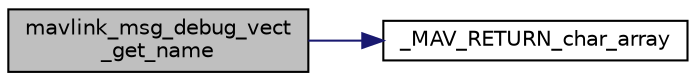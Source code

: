 digraph "mavlink_msg_debug_vect_get_name"
{
 // INTERACTIVE_SVG=YES
  edge [fontname="Helvetica",fontsize="10",labelfontname="Helvetica",labelfontsize="10"];
  node [fontname="Helvetica",fontsize="10",shape=record];
  rankdir="LR";
  Node1 [label="mavlink_msg_debug_vect\l_get_name",height=0.2,width=0.4,color="black", fillcolor="grey75", style="filled", fontcolor="black"];
  Node1 -> Node2 [color="midnightblue",fontsize="10",style="solid",fontname="Helvetica"];
  Node2 [label="_MAV_RETURN_char_array",height=0.2,width=0.4,color="black", fillcolor="white", style="filled",URL="$protocol_8h.html#a12ebb16564718cc14d12b46458bbb290"];
}
